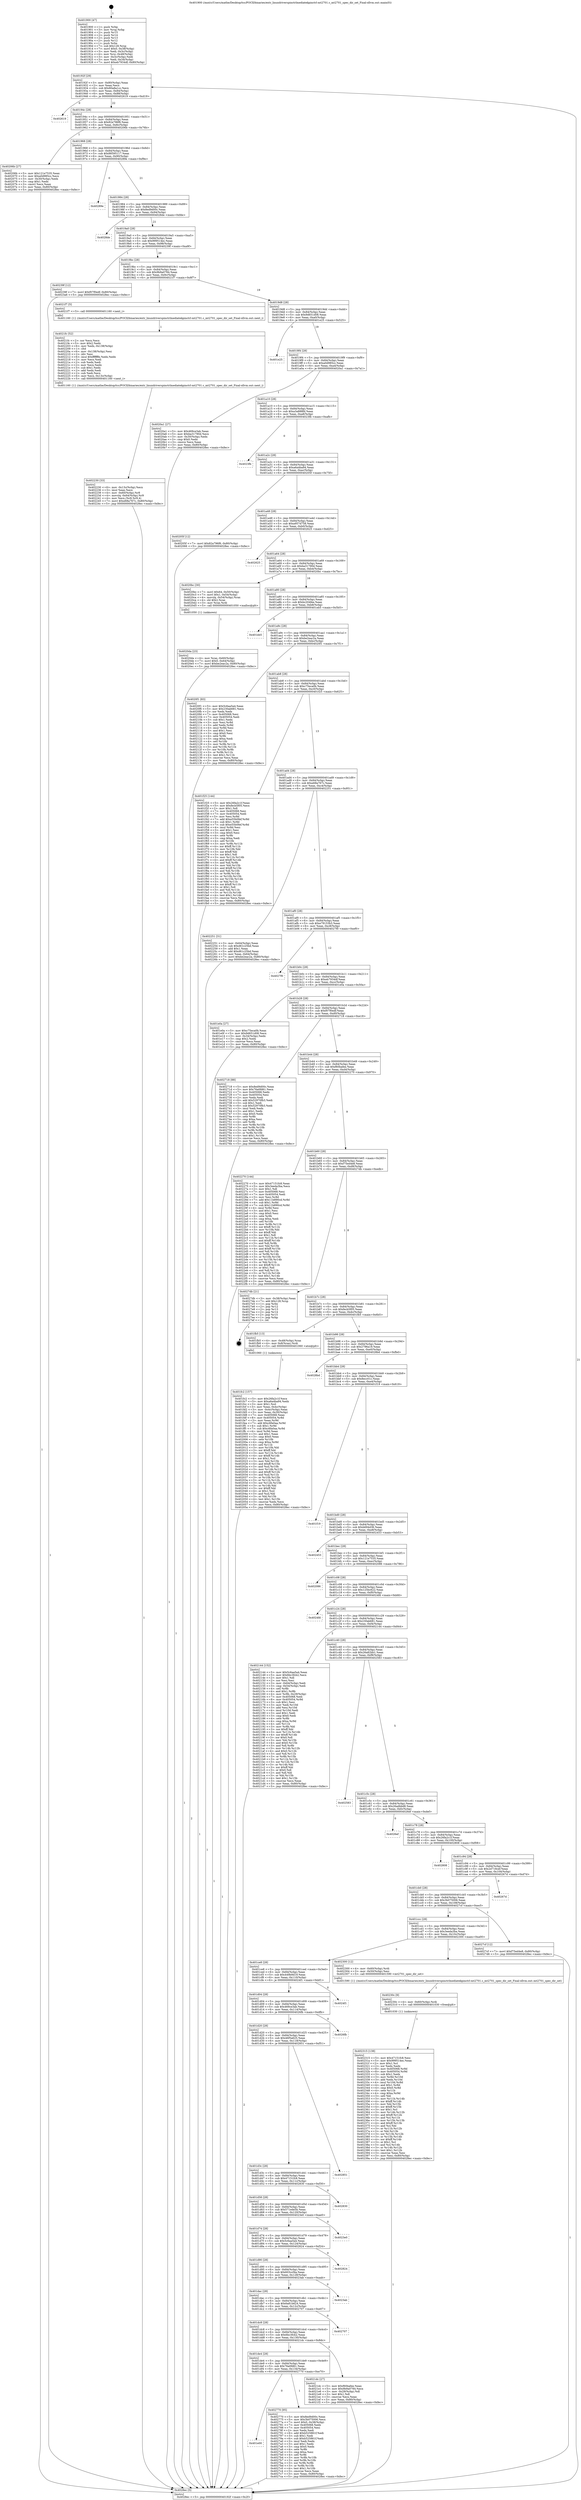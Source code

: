 digraph "0x401900" {
  label = "0x401900 (/mnt/c/Users/mathe/Desktop/tcc/POCII/binaries/extr_linuxdriverspinctrlmediatekpinctrl-mt2701.c_mt2701_spec_dir_set_Final-ollvm.out::main(0))"
  labelloc = "t"
  node[shape=record]

  Entry [label="",width=0.3,height=0.3,shape=circle,fillcolor=black,style=filled]
  "0x40192f" [label="{
     0x40192f [29]\l
     | [instrs]\l
     &nbsp;&nbsp;0x40192f \<+3\>: mov -0x80(%rbp),%eax\l
     &nbsp;&nbsp;0x401932 \<+2\>: mov %eax,%ecx\l
     &nbsp;&nbsp;0x401934 \<+6\>: sub $0x80a8a1cc,%ecx\l
     &nbsp;&nbsp;0x40193a \<+6\>: mov %eax,-0x84(%rbp)\l
     &nbsp;&nbsp;0x401940 \<+6\>: mov %ecx,-0x88(%rbp)\l
     &nbsp;&nbsp;0x401946 \<+6\>: je 0000000000402619 \<main+0xd19\>\l
  }"]
  "0x402619" [label="{
     0x402619\l
  }", style=dashed]
  "0x40194c" [label="{
     0x40194c [28]\l
     | [instrs]\l
     &nbsp;&nbsp;0x40194c \<+5\>: jmp 0000000000401951 \<main+0x51\>\l
     &nbsp;&nbsp;0x401951 \<+6\>: mov -0x84(%rbp),%eax\l
     &nbsp;&nbsp;0x401957 \<+5\>: sub $0x82a796f6,%eax\l
     &nbsp;&nbsp;0x40195c \<+6\>: mov %eax,-0x8c(%rbp)\l
     &nbsp;&nbsp;0x401962 \<+6\>: je 000000000040206b \<main+0x76b\>\l
  }"]
  Exit [label="",width=0.3,height=0.3,shape=circle,fillcolor=black,style=filled,peripheries=2]
  "0x40206b" [label="{
     0x40206b [27]\l
     | [instrs]\l
     &nbsp;&nbsp;0x40206b \<+5\>: mov $0x121e7535,%eax\l
     &nbsp;&nbsp;0x402070 \<+5\>: mov $0xa0d985cc,%ecx\l
     &nbsp;&nbsp;0x402075 \<+3\>: mov -0x30(%rbp),%edx\l
     &nbsp;&nbsp;0x402078 \<+3\>: cmp $0x1,%edx\l
     &nbsp;&nbsp;0x40207b \<+3\>: cmovl %ecx,%eax\l
     &nbsp;&nbsp;0x40207e \<+3\>: mov %eax,-0x80(%rbp)\l
     &nbsp;&nbsp;0x402081 \<+5\>: jmp 00000000004028ec \<main+0xfec\>\l
  }"]
  "0x401968" [label="{
     0x401968 [28]\l
     | [instrs]\l
     &nbsp;&nbsp;0x401968 \<+5\>: jmp 000000000040196d \<main+0x6d\>\l
     &nbsp;&nbsp;0x40196d \<+6\>: mov -0x84(%rbp),%eax\l
     &nbsp;&nbsp;0x401973 \<+5\>: sub $0x88595117,%eax\l
     &nbsp;&nbsp;0x401978 \<+6\>: mov %eax,-0x90(%rbp)\l
     &nbsp;&nbsp;0x40197e \<+6\>: je 000000000040289e \<main+0xf9e\>\l
  }"]
  "0x401e00" [label="{
     0x401e00\l
  }", style=dashed]
  "0x40289e" [label="{
     0x40289e\l
  }", style=dashed]
  "0x401984" [label="{
     0x401984 [28]\l
     | [instrs]\l
     &nbsp;&nbsp;0x401984 \<+5\>: jmp 0000000000401989 \<main+0x89\>\l
     &nbsp;&nbsp;0x401989 \<+6\>: mov -0x84(%rbp),%eax\l
     &nbsp;&nbsp;0x40198f \<+5\>: sub $0x8ed9d00c,%eax\l
     &nbsp;&nbsp;0x401994 \<+6\>: mov %eax,-0x94(%rbp)\l
     &nbsp;&nbsp;0x40199a \<+6\>: je 00000000004028de \<main+0xfde\>\l
  }"]
  "0x402770" [label="{
     0x402770 [95]\l
     | [instrs]\l
     &nbsp;&nbsp;0x402770 \<+5\>: mov $0x8ed9d00c,%eax\l
     &nbsp;&nbsp;0x402775 \<+5\>: mov $0x3b075006,%ecx\l
     &nbsp;&nbsp;0x40277a \<+7\>: movl $0x0,-0x38(%rbp)\l
     &nbsp;&nbsp;0x402781 \<+7\>: mov 0x405068,%edx\l
     &nbsp;&nbsp;0x402788 \<+7\>: mov 0x405054,%esi\l
     &nbsp;&nbsp;0x40278f \<+2\>: mov %edx,%edi\l
     &nbsp;&nbsp;0x402791 \<+6\>: add $0xb525861f,%edi\l
     &nbsp;&nbsp;0x402797 \<+3\>: sub $0x1,%edi\l
     &nbsp;&nbsp;0x40279a \<+6\>: sub $0xb525861f,%edi\l
     &nbsp;&nbsp;0x4027a0 \<+3\>: imul %edi,%edx\l
     &nbsp;&nbsp;0x4027a3 \<+3\>: and $0x1,%edx\l
     &nbsp;&nbsp;0x4027a6 \<+3\>: cmp $0x0,%edx\l
     &nbsp;&nbsp;0x4027a9 \<+4\>: sete %r8b\l
     &nbsp;&nbsp;0x4027ad \<+3\>: cmp $0xa,%esi\l
     &nbsp;&nbsp;0x4027b0 \<+4\>: setl %r9b\l
     &nbsp;&nbsp;0x4027b4 \<+3\>: mov %r8b,%r10b\l
     &nbsp;&nbsp;0x4027b7 \<+3\>: and %r9b,%r10b\l
     &nbsp;&nbsp;0x4027ba \<+3\>: xor %r9b,%r8b\l
     &nbsp;&nbsp;0x4027bd \<+3\>: or %r8b,%r10b\l
     &nbsp;&nbsp;0x4027c0 \<+4\>: test $0x1,%r10b\l
     &nbsp;&nbsp;0x4027c4 \<+3\>: cmovne %ecx,%eax\l
     &nbsp;&nbsp;0x4027c7 \<+3\>: mov %eax,-0x80(%rbp)\l
     &nbsp;&nbsp;0x4027ca \<+5\>: jmp 00000000004028ec \<main+0xfec\>\l
  }"]
  "0x4028de" [label="{
     0x4028de\l
  }", style=dashed]
  "0x4019a0" [label="{
     0x4019a0 [28]\l
     | [instrs]\l
     &nbsp;&nbsp;0x4019a0 \<+5\>: jmp 00000000004019a5 \<main+0xa5\>\l
     &nbsp;&nbsp;0x4019a5 \<+6\>: mov -0x84(%rbp),%eax\l
     &nbsp;&nbsp;0x4019ab \<+5\>: sub $0x999514ec,%eax\l
     &nbsp;&nbsp;0x4019b0 \<+6\>: mov %eax,-0x98(%rbp)\l
     &nbsp;&nbsp;0x4019b6 \<+6\>: je 000000000040239f \<main+0xa9f\>\l
  }"]
  "0x402315" [label="{
     0x402315 [138]\l
     | [instrs]\l
     &nbsp;&nbsp;0x402315 \<+5\>: mov $0x47151fc8,%esi\l
     &nbsp;&nbsp;0x40231a \<+5\>: mov $0x999514ec,%eax\l
     &nbsp;&nbsp;0x40231f \<+2\>: mov $0x1,%cl\l
     &nbsp;&nbsp;0x402321 \<+2\>: xor %edx,%edx\l
     &nbsp;&nbsp;0x402323 \<+8\>: mov 0x405068,%r8d\l
     &nbsp;&nbsp;0x40232b \<+8\>: mov 0x405054,%r9d\l
     &nbsp;&nbsp;0x402333 \<+3\>: sub $0x1,%edx\l
     &nbsp;&nbsp;0x402336 \<+3\>: mov %r8d,%r10d\l
     &nbsp;&nbsp;0x402339 \<+3\>: add %edx,%r10d\l
     &nbsp;&nbsp;0x40233c \<+4\>: imul %r10d,%r8d\l
     &nbsp;&nbsp;0x402340 \<+4\>: and $0x1,%r8d\l
     &nbsp;&nbsp;0x402344 \<+4\>: cmp $0x0,%r8d\l
     &nbsp;&nbsp;0x402348 \<+4\>: sete %r11b\l
     &nbsp;&nbsp;0x40234c \<+4\>: cmp $0xa,%r9d\l
     &nbsp;&nbsp;0x402350 \<+3\>: setl %bl\l
     &nbsp;&nbsp;0x402353 \<+3\>: mov %r11b,%r14b\l
     &nbsp;&nbsp;0x402356 \<+4\>: xor $0xff,%r14b\l
     &nbsp;&nbsp;0x40235a \<+3\>: mov %bl,%r15b\l
     &nbsp;&nbsp;0x40235d \<+4\>: xor $0xff,%r15b\l
     &nbsp;&nbsp;0x402361 \<+3\>: xor $0x1,%cl\l
     &nbsp;&nbsp;0x402364 \<+3\>: mov %r14b,%r12b\l
     &nbsp;&nbsp;0x402367 \<+4\>: and $0xff,%r12b\l
     &nbsp;&nbsp;0x40236b \<+3\>: and %cl,%r11b\l
     &nbsp;&nbsp;0x40236e \<+3\>: mov %r15b,%r13b\l
     &nbsp;&nbsp;0x402371 \<+4\>: and $0xff,%r13b\l
     &nbsp;&nbsp;0x402375 \<+2\>: and %cl,%bl\l
     &nbsp;&nbsp;0x402377 \<+3\>: or %r11b,%r12b\l
     &nbsp;&nbsp;0x40237a \<+3\>: or %bl,%r13b\l
     &nbsp;&nbsp;0x40237d \<+3\>: xor %r13b,%r12b\l
     &nbsp;&nbsp;0x402380 \<+3\>: or %r15b,%r14b\l
     &nbsp;&nbsp;0x402383 \<+4\>: xor $0xff,%r14b\l
     &nbsp;&nbsp;0x402387 \<+3\>: or $0x1,%cl\l
     &nbsp;&nbsp;0x40238a \<+3\>: and %cl,%r14b\l
     &nbsp;&nbsp;0x40238d \<+3\>: or %r14b,%r12b\l
     &nbsp;&nbsp;0x402390 \<+4\>: test $0x1,%r12b\l
     &nbsp;&nbsp;0x402394 \<+3\>: cmovne %eax,%esi\l
     &nbsp;&nbsp;0x402397 \<+3\>: mov %esi,-0x80(%rbp)\l
     &nbsp;&nbsp;0x40239a \<+5\>: jmp 00000000004028ec \<main+0xfec\>\l
  }"]
  "0x40239f" [label="{
     0x40239f [12]\l
     | [instrs]\l
     &nbsp;&nbsp;0x40239f \<+7\>: movl $0xf07f0edf,-0x80(%rbp)\l
     &nbsp;&nbsp;0x4023a6 \<+5\>: jmp 00000000004028ec \<main+0xfec\>\l
  }"]
  "0x4019bc" [label="{
     0x4019bc [28]\l
     | [instrs]\l
     &nbsp;&nbsp;0x4019bc \<+5\>: jmp 00000000004019c1 \<main+0xc1\>\l
     &nbsp;&nbsp;0x4019c1 \<+6\>: mov -0x84(%rbp),%eax\l
     &nbsp;&nbsp;0x4019c7 \<+5\>: sub $0x9b9a0784,%eax\l
     &nbsp;&nbsp;0x4019cc \<+6\>: mov %eax,-0x9c(%rbp)\l
     &nbsp;&nbsp;0x4019d2 \<+6\>: je 00000000004021f7 \<main+0x8f7\>\l
  }"]
  "0x40230c" [label="{
     0x40230c [9]\l
     | [instrs]\l
     &nbsp;&nbsp;0x40230c \<+4\>: mov -0x60(%rbp),%rdi\l
     &nbsp;&nbsp;0x402310 \<+5\>: call 0000000000401030 \<free@plt\>\l
     | [calls]\l
     &nbsp;&nbsp;0x401030 \{1\} (unknown)\l
  }"]
  "0x4021f7" [label="{
     0x4021f7 [5]\l
     | [instrs]\l
     &nbsp;&nbsp;0x4021f7 \<+5\>: call 0000000000401160 \<next_i\>\l
     | [calls]\l
     &nbsp;&nbsp;0x401160 \{1\} (/mnt/c/Users/mathe/Desktop/tcc/POCII/binaries/extr_linuxdriverspinctrlmediatekpinctrl-mt2701.c_mt2701_spec_dir_set_Final-ollvm.out::next_i)\l
  }"]
  "0x4019d8" [label="{
     0x4019d8 [28]\l
     | [instrs]\l
     &nbsp;&nbsp;0x4019d8 \<+5\>: jmp 00000000004019dd \<main+0xdd\>\l
     &nbsp;&nbsp;0x4019dd \<+6\>: mov -0x84(%rbp),%eax\l
     &nbsp;&nbsp;0x4019e3 \<+5\>: sub $0x9d651d08,%eax\l
     &nbsp;&nbsp;0x4019e8 \<+6\>: mov %eax,-0xa0(%rbp)\l
     &nbsp;&nbsp;0x4019ee \<+6\>: je 0000000000401e25 \<main+0x525\>\l
  }"]
  "0x402230" [label="{
     0x402230 [33]\l
     | [instrs]\l
     &nbsp;&nbsp;0x402230 \<+6\>: mov -0x13c(%rbp),%ecx\l
     &nbsp;&nbsp;0x402236 \<+3\>: imul %eax,%ecx\l
     &nbsp;&nbsp;0x402239 \<+4\>: mov -0x60(%rbp),%r8\l
     &nbsp;&nbsp;0x40223d \<+4\>: movslq -0x64(%rbp),%r9\l
     &nbsp;&nbsp;0x402241 \<+4\>: mov %ecx,(%r8,%r9,4)\l
     &nbsp;&nbsp;0x402245 \<+7\>: movl $0xe68a767c,-0x80(%rbp)\l
     &nbsp;&nbsp;0x40224c \<+5\>: jmp 00000000004028ec \<main+0xfec\>\l
  }"]
  "0x401e25" [label="{
     0x401e25\l
  }", style=dashed]
  "0x4019f4" [label="{
     0x4019f4 [28]\l
     | [instrs]\l
     &nbsp;&nbsp;0x4019f4 \<+5\>: jmp 00000000004019f9 \<main+0xf9\>\l
     &nbsp;&nbsp;0x4019f9 \<+6\>: mov -0x84(%rbp),%eax\l
     &nbsp;&nbsp;0x4019ff \<+5\>: sub $0xa0d985cc,%eax\l
     &nbsp;&nbsp;0x401a04 \<+6\>: mov %eax,-0xa4(%rbp)\l
     &nbsp;&nbsp;0x401a0a \<+6\>: je 00000000004020a1 \<main+0x7a1\>\l
  }"]
  "0x4021fc" [label="{
     0x4021fc [52]\l
     | [instrs]\l
     &nbsp;&nbsp;0x4021fc \<+2\>: xor %ecx,%ecx\l
     &nbsp;&nbsp;0x4021fe \<+5\>: mov $0x2,%edx\l
     &nbsp;&nbsp;0x402203 \<+6\>: mov %edx,-0x138(%rbp)\l
     &nbsp;&nbsp;0x402209 \<+1\>: cltd\l
     &nbsp;&nbsp;0x40220a \<+6\>: mov -0x138(%rbp),%esi\l
     &nbsp;&nbsp;0x402210 \<+2\>: idiv %esi\l
     &nbsp;&nbsp;0x402212 \<+6\>: imul $0xfffffffe,%edx,%edx\l
     &nbsp;&nbsp;0x402218 \<+2\>: mov %ecx,%edi\l
     &nbsp;&nbsp;0x40221a \<+2\>: sub %edx,%edi\l
     &nbsp;&nbsp;0x40221c \<+2\>: mov %ecx,%edx\l
     &nbsp;&nbsp;0x40221e \<+3\>: sub $0x1,%edx\l
     &nbsp;&nbsp;0x402221 \<+2\>: add %edx,%edi\l
     &nbsp;&nbsp;0x402223 \<+2\>: sub %edi,%ecx\l
     &nbsp;&nbsp;0x402225 \<+6\>: mov %ecx,-0x13c(%rbp)\l
     &nbsp;&nbsp;0x40222b \<+5\>: call 0000000000401160 \<next_i\>\l
     | [calls]\l
     &nbsp;&nbsp;0x401160 \{1\} (/mnt/c/Users/mathe/Desktop/tcc/POCII/binaries/extr_linuxdriverspinctrlmediatekpinctrl-mt2701.c_mt2701_spec_dir_set_Final-ollvm.out::next_i)\l
  }"]
  "0x4020a1" [label="{
     0x4020a1 [27]\l
     | [instrs]\l
     &nbsp;&nbsp;0x4020a1 \<+5\>: mov $0x469ce3ab,%eax\l
     &nbsp;&nbsp;0x4020a6 \<+5\>: mov $0xba31790d,%ecx\l
     &nbsp;&nbsp;0x4020ab \<+3\>: mov -0x30(%rbp),%edx\l
     &nbsp;&nbsp;0x4020ae \<+3\>: cmp $0x0,%edx\l
     &nbsp;&nbsp;0x4020b1 \<+3\>: cmove %ecx,%eax\l
     &nbsp;&nbsp;0x4020b4 \<+3\>: mov %eax,-0x80(%rbp)\l
     &nbsp;&nbsp;0x4020b7 \<+5\>: jmp 00000000004028ec \<main+0xfec\>\l
  }"]
  "0x401a10" [label="{
     0x401a10 [28]\l
     | [instrs]\l
     &nbsp;&nbsp;0x401a10 \<+5\>: jmp 0000000000401a15 \<main+0x115\>\l
     &nbsp;&nbsp;0x401a15 \<+6\>: mov -0x84(%rbp),%eax\l
     &nbsp;&nbsp;0x401a1b \<+5\>: sub $0xa3a888fd,%eax\l
     &nbsp;&nbsp;0x401a20 \<+6\>: mov %eax,-0xa8(%rbp)\l
     &nbsp;&nbsp;0x401a26 \<+6\>: je 00000000004023fb \<main+0xafb\>\l
  }"]
  "0x401de4" [label="{
     0x401de4 [28]\l
     | [instrs]\l
     &nbsp;&nbsp;0x401de4 \<+5\>: jmp 0000000000401de9 \<main+0x4e9\>\l
     &nbsp;&nbsp;0x401de9 \<+6\>: mov -0x84(%rbp),%eax\l
     &nbsp;&nbsp;0x401def \<+5\>: sub $0x76a0fd61,%eax\l
     &nbsp;&nbsp;0x401df4 \<+6\>: mov %eax,-0x134(%rbp)\l
     &nbsp;&nbsp;0x401dfa \<+6\>: je 0000000000402770 \<main+0xe70\>\l
  }"]
  "0x4023fb" [label="{
     0x4023fb\l
  }", style=dashed]
  "0x401a2c" [label="{
     0x401a2c [28]\l
     | [instrs]\l
     &nbsp;&nbsp;0x401a2c \<+5\>: jmp 0000000000401a31 \<main+0x131\>\l
     &nbsp;&nbsp;0x401a31 \<+6\>: mov -0x84(%rbp),%eax\l
     &nbsp;&nbsp;0x401a37 \<+5\>: sub $0xa6a4ba94,%eax\l
     &nbsp;&nbsp;0x401a3c \<+6\>: mov %eax,-0xac(%rbp)\l
     &nbsp;&nbsp;0x401a42 \<+6\>: je 000000000040205f \<main+0x75f\>\l
  }"]
  "0x4021dc" [label="{
     0x4021dc [27]\l
     | [instrs]\l
     &nbsp;&nbsp;0x4021dc \<+5\>: mov $0xf60bafee,%eax\l
     &nbsp;&nbsp;0x4021e1 \<+5\>: mov $0x9b9a0784,%ecx\l
     &nbsp;&nbsp;0x4021e6 \<+3\>: mov -0x29(%rbp),%dl\l
     &nbsp;&nbsp;0x4021e9 \<+3\>: test $0x1,%dl\l
     &nbsp;&nbsp;0x4021ec \<+3\>: cmovne %ecx,%eax\l
     &nbsp;&nbsp;0x4021ef \<+3\>: mov %eax,-0x80(%rbp)\l
     &nbsp;&nbsp;0x4021f2 \<+5\>: jmp 00000000004028ec \<main+0xfec\>\l
  }"]
  "0x40205f" [label="{
     0x40205f [12]\l
     | [instrs]\l
     &nbsp;&nbsp;0x40205f \<+7\>: movl $0x82a796f6,-0x80(%rbp)\l
     &nbsp;&nbsp;0x402066 \<+5\>: jmp 00000000004028ec \<main+0xfec\>\l
  }"]
  "0x401a48" [label="{
     0x401a48 [28]\l
     | [instrs]\l
     &nbsp;&nbsp;0x401a48 \<+5\>: jmp 0000000000401a4d \<main+0x14d\>\l
     &nbsp;&nbsp;0x401a4d \<+6\>: mov -0x84(%rbp),%eax\l
     &nbsp;&nbsp;0x401a53 \<+5\>: sub $0xa957d758,%eax\l
     &nbsp;&nbsp;0x401a58 \<+6\>: mov %eax,-0xb0(%rbp)\l
     &nbsp;&nbsp;0x401a5e \<+6\>: je 0000000000402625 \<main+0xd25\>\l
  }"]
  "0x401dc8" [label="{
     0x401dc8 [28]\l
     | [instrs]\l
     &nbsp;&nbsp;0x401dc8 \<+5\>: jmp 0000000000401dcd \<main+0x4cd\>\l
     &nbsp;&nbsp;0x401dcd \<+6\>: mov -0x84(%rbp),%eax\l
     &nbsp;&nbsp;0x401dd3 \<+5\>: sub $0x6bc3fcb2,%eax\l
     &nbsp;&nbsp;0x401dd8 \<+6\>: mov %eax,-0x130(%rbp)\l
     &nbsp;&nbsp;0x401dde \<+6\>: je 00000000004021dc \<main+0x8dc\>\l
  }"]
  "0x402625" [label="{
     0x402625\l
  }", style=dashed]
  "0x401a64" [label="{
     0x401a64 [28]\l
     | [instrs]\l
     &nbsp;&nbsp;0x401a64 \<+5\>: jmp 0000000000401a69 \<main+0x169\>\l
     &nbsp;&nbsp;0x401a69 \<+6\>: mov -0x84(%rbp),%eax\l
     &nbsp;&nbsp;0x401a6f \<+5\>: sub $0xba31790d,%eax\l
     &nbsp;&nbsp;0x401a74 \<+6\>: mov %eax,-0xb4(%rbp)\l
     &nbsp;&nbsp;0x401a7a \<+6\>: je 00000000004020bc \<main+0x7bc\>\l
  }"]
  "0x402707" [label="{
     0x402707\l
  }", style=dashed]
  "0x4020bc" [label="{
     0x4020bc [30]\l
     | [instrs]\l
     &nbsp;&nbsp;0x4020bc \<+7\>: movl $0x64,-0x50(%rbp)\l
     &nbsp;&nbsp;0x4020c3 \<+7\>: movl $0x1,-0x54(%rbp)\l
     &nbsp;&nbsp;0x4020ca \<+4\>: movslq -0x54(%rbp),%rax\l
     &nbsp;&nbsp;0x4020ce \<+4\>: shl $0x2,%rax\l
     &nbsp;&nbsp;0x4020d2 \<+3\>: mov %rax,%rdi\l
     &nbsp;&nbsp;0x4020d5 \<+5\>: call 0000000000401050 \<malloc@plt\>\l
     | [calls]\l
     &nbsp;&nbsp;0x401050 \{1\} (unknown)\l
  }"]
  "0x401a80" [label="{
     0x401a80 [28]\l
     | [instrs]\l
     &nbsp;&nbsp;0x401a80 \<+5\>: jmp 0000000000401a85 \<main+0x185\>\l
     &nbsp;&nbsp;0x401a85 \<+6\>: mov -0x84(%rbp),%eax\l
     &nbsp;&nbsp;0x401a8b \<+5\>: sub $0xbc204fee,%eax\l
     &nbsp;&nbsp;0x401a90 \<+6\>: mov %eax,-0xb8(%rbp)\l
     &nbsp;&nbsp;0x401a96 \<+6\>: je 0000000000401eb5 \<main+0x5b5\>\l
  }"]
  "0x401dac" [label="{
     0x401dac [28]\l
     | [instrs]\l
     &nbsp;&nbsp;0x401dac \<+5\>: jmp 0000000000401db1 \<main+0x4b1\>\l
     &nbsp;&nbsp;0x401db1 \<+6\>: mov -0x84(%rbp),%eax\l
     &nbsp;&nbsp;0x401db7 \<+5\>: sub $0x6a81b624,%eax\l
     &nbsp;&nbsp;0x401dbc \<+6\>: mov %eax,-0x12c(%rbp)\l
     &nbsp;&nbsp;0x401dc2 \<+6\>: je 0000000000402707 \<main+0xe07\>\l
  }"]
  "0x401eb5" [label="{
     0x401eb5\l
  }", style=dashed]
  "0x401a9c" [label="{
     0x401a9c [28]\l
     | [instrs]\l
     &nbsp;&nbsp;0x401a9c \<+5\>: jmp 0000000000401aa1 \<main+0x1a1\>\l
     &nbsp;&nbsp;0x401aa1 \<+6\>: mov -0x84(%rbp),%eax\l
     &nbsp;&nbsp;0x401aa7 \<+5\>: sub $0xbe2eac2a,%eax\l
     &nbsp;&nbsp;0x401aac \<+6\>: mov %eax,-0xbc(%rbp)\l
     &nbsp;&nbsp;0x401ab2 \<+6\>: je 00000000004020f1 \<main+0x7f1\>\l
  }"]
  "0x4023ab" [label="{
     0x4023ab\l
  }", style=dashed]
  "0x4020f1" [label="{
     0x4020f1 [83]\l
     | [instrs]\l
     &nbsp;&nbsp;0x4020f1 \<+5\>: mov $0x5c6aa5a4,%eax\l
     &nbsp;&nbsp;0x4020f6 \<+5\>: mov $0x230ab681,%ecx\l
     &nbsp;&nbsp;0x4020fb \<+2\>: xor %edx,%edx\l
     &nbsp;&nbsp;0x4020fd \<+7\>: mov 0x405068,%esi\l
     &nbsp;&nbsp;0x402104 \<+7\>: mov 0x405054,%edi\l
     &nbsp;&nbsp;0x40210b \<+3\>: sub $0x1,%edx\l
     &nbsp;&nbsp;0x40210e \<+3\>: mov %esi,%r8d\l
     &nbsp;&nbsp;0x402111 \<+3\>: add %edx,%r8d\l
     &nbsp;&nbsp;0x402114 \<+4\>: imul %r8d,%esi\l
     &nbsp;&nbsp;0x402118 \<+3\>: and $0x1,%esi\l
     &nbsp;&nbsp;0x40211b \<+3\>: cmp $0x0,%esi\l
     &nbsp;&nbsp;0x40211e \<+4\>: sete %r9b\l
     &nbsp;&nbsp;0x402122 \<+3\>: cmp $0xa,%edi\l
     &nbsp;&nbsp;0x402125 \<+4\>: setl %r10b\l
     &nbsp;&nbsp;0x402129 \<+3\>: mov %r9b,%r11b\l
     &nbsp;&nbsp;0x40212c \<+3\>: and %r10b,%r11b\l
     &nbsp;&nbsp;0x40212f \<+3\>: xor %r10b,%r9b\l
     &nbsp;&nbsp;0x402132 \<+3\>: or %r9b,%r11b\l
     &nbsp;&nbsp;0x402135 \<+4\>: test $0x1,%r11b\l
     &nbsp;&nbsp;0x402139 \<+3\>: cmovne %ecx,%eax\l
     &nbsp;&nbsp;0x40213c \<+3\>: mov %eax,-0x80(%rbp)\l
     &nbsp;&nbsp;0x40213f \<+5\>: jmp 00000000004028ec \<main+0xfec\>\l
  }"]
  "0x401ab8" [label="{
     0x401ab8 [28]\l
     | [instrs]\l
     &nbsp;&nbsp;0x401ab8 \<+5\>: jmp 0000000000401abd \<main+0x1bd\>\l
     &nbsp;&nbsp;0x401abd \<+6\>: mov -0x84(%rbp),%eax\l
     &nbsp;&nbsp;0x401ac3 \<+5\>: sub $0xc75eca0b,%eax\l
     &nbsp;&nbsp;0x401ac8 \<+6\>: mov %eax,-0xc0(%rbp)\l
     &nbsp;&nbsp;0x401ace \<+6\>: je 0000000000401f25 \<main+0x625\>\l
  }"]
  "0x401d90" [label="{
     0x401d90 [28]\l
     | [instrs]\l
     &nbsp;&nbsp;0x401d90 \<+5\>: jmp 0000000000401d95 \<main+0x495\>\l
     &nbsp;&nbsp;0x401d95 \<+6\>: mov -0x84(%rbp),%eax\l
     &nbsp;&nbsp;0x401d9b \<+5\>: sub $0x603ccf4a,%eax\l
     &nbsp;&nbsp;0x401da0 \<+6\>: mov %eax,-0x128(%rbp)\l
     &nbsp;&nbsp;0x401da6 \<+6\>: je 00000000004023ab \<main+0xaab\>\l
  }"]
  "0x401f25" [label="{
     0x401f25 [144]\l
     | [instrs]\l
     &nbsp;&nbsp;0x401f25 \<+5\>: mov $0x26fa2c1f,%eax\l
     &nbsp;&nbsp;0x401f2a \<+5\>: mov $0xfecb5f05,%ecx\l
     &nbsp;&nbsp;0x401f2f \<+2\>: mov $0x1,%dl\l
     &nbsp;&nbsp;0x401f31 \<+7\>: mov 0x405068,%esi\l
     &nbsp;&nbsp;0x401f38 \<+7\>: mov 0x405054,%edi\l
     &nbsp;&nbsp;0x401f3f \<+3\>: mov %esi,%r8d\l
     &nbsp;&nbsp;0x401f42 \<+7\>: add $0xe55b0fef,%r8d\l
     &nbsp;&nbsp;0x401f49 \<+4\>: sub $0x1,%r8d\l
     &nbsp;&nbsp;0x401f4d \<+7\>: sub $0xe55b0fef,%r8d\l
     &nbsp;&nbsp;0x401f54 \<+4\>: imul %r8d,%esi\l
     &nbsp;&nbsp;0x401f58 \<+3\>: and $0x1,%esi\l
     &nbsp;&nbsp;0x401f5b \<+3\>: cmp $0x0,%esi\l
     &nbsp;&nbsp;0x401f5e \<+4\>: sete %r9b\l
     &nbsp;&nbsp;0x401f62 \<+3\>: cmp $0xa,%edi\l
     &nbsp;&nbsp;0x401f65 \<+4\>: setl %r10b\l
     &nbsp;&nbsp;0x401f69 \<+3\>: mov %r9b,%r11b\l
     &nbsp;&nbsp;0x401f6c \<+4\>: xor $0xff,%r11b\l
     &nbsp;&nbsp;0x401f70 \<+3\>: mov %r10b,%bl\l
     &nbsp;&nbsp;0x401f73 \<+3\>: xor $0xff,%bl\l
     &nbsp;&nbsp;0x401f76 \<+3\>: xor $0x1,%dl\l
     &nbsp;&nbsp;0x401f79 \<+3\>: mov %r11b,%r14b\l
     &nbsp;&nbsp;0x401f7c \<+4\>: and $0xff,%r14b\l
     &nbsp;&nbsp;0x401f80 \<+3\>: and %dl,%r9b\l
     &nbsp;&nbsp;0x401f83 \<+3\>: mov %bl,%r15b\l
     &nbsp;&nbsp;0x401f86 \<+4\>: and $0xff,%r15b\l
     &nbsp;&nbsp;0x401f8a \<+3\>: and %dl,%r10b\l
     &nbsp;&nbsp;0x401f8d \<+3\>: or %r9b,%r14b\l
     &nbsp;&nbsp;0x401f90 \<+3\>: or %r10b,%r15b\l
     &nbsp;&nbsp;0x401f93 \<+3\>: xor %r15b,%r14b\l
     &nbsp;&nbsp;0x401f96 \<+3\>: or %bl,%r11b\l
     &nbsp;&nbsp;0x401f99 \<+4\>: xor $0xff,%r11b\l
     &nbsp;&nbsp;0x401f9d \<+3\>: or $0x1,%dl\l
     &nbsp;&nbsp;0x401fa0 \<+3\>: and %dl,%r11b\l
     &nbsp;&nbsp;0x401fa3 \<+3\>: or %r11b,%r14b\l
     &nbsp;&nbsp;0x401fa6 \<+4\>: test $0x1,%r14b\l
     &nbsp;&nbsp;0x401faa \<+3\>: cmovne %ecx,%eax\l
     &nbsp;&nbsp;0x401fad \<+3\>: mov %eax,-0x80(%rbp)\l
     &nbsp;&nbsp;0x401fb0 \<+5\>: jmp 00000000004028ec \<main+0xfec\>\l
  }"]
  "0x401ad4" [label="{
     0x401ad4 [28]\l
     | [instrs]\l
     &nbsp;&nbsp;0x401ad4 \<+5\>: jmp 0000000000401ad9 \<main+0x1d9\>\l
     &nbsp;&nbsp;0x401ad9 \<+6\>: mov -0x84(%rbp),%eax\l
     &nbsp;&nbsp;0x401adf \<+5\>: sub $0xe68a767c,%eax\l
     &nbsp;&nbsp;0x401ae4 \<+6\>: mov %eax,-0xc4(%rbp)\l
     &nbsp;&nbsp;0x401aea \<+6\>: je 0000000000402251 \<main+0x951\>\l
  }"]
  "0x402824" [label="{
     0x402824\l
  }", style=dashed]
  "0x402251" [label="{
     0x402251 [31]\l
     | [instrs]\l
     &nbsp;&nbsp;0x402251 \<+3\>: mov -0x64(%rbp),%eax\l
     &nbsp;&nbsp;0x402254 \<+5\>: sub $0xd61c25bd,%eax\l
     &nbsp;&nbsp;0x402259 \<+3\>: add $0x1,%eax\l
     &nbsp;&nbsp;0x40225c \<+5\>: add $0xd61c25bd,%eax\l
     &nbsp;&nbsp;0x402261 \<+3\>: mov %eax,-0x64(%rbp)\l
     &nbsp;&nbsp;0x402264 \<+7\>: movl $0xbe2eac2a,-0x80(%rbp)\l
     &nbsp;&nbsp;0x40226b \<+5\>: jmp 00000000004028ec \<main+0xfec\>\l
  }"]
  "0x401af0" [label="{
     0x401af0 [28]\l
     | [instrs]\l
     &nbsp;&nbsp;0x401af0 \<+5\>: jmp 0000000000401af5 \<main+0x1f5\>\l
     &nbsp;&nbsp;0x401af5 \<+6\>: mov -0x84(%rbp),%eax\l
     &nbsp;&nbsp;0x401afb \<+5\>: sub $0xe79153b3,%eax\l
     &nbsp;&nbsp;0x401b00 \<+6\>: mov %eax,-0xc8(%rbp)\l
     &nbsp;&nbsp;0x401b06 \<+6\>: je 00000000004027f0 \<main+0xef0\>\l
  }"]
  "0x401d74" [label="{
     0x401d74 [28]\l
     | [instrs]\l
     &nbsp;&nbsp;0x401d74 \<+5\>: jmp 0000000000401d79 \<main+0x479\>\l
     &nbsp;&nbsp;0x401d79 \<+6\>: mov -0x84(%rbp),%eax\l
     &nbsp;&nbsp;0x401d7f \<+5\>: sub $0x5c6aa5a4,%eax\l
     &nbsp;&nbsp;0x401d84 \<+6\>: mov %eax,-0x124(%rbp)\l
     &nbsp;&nbsp;0x401d8a \<+6\>: je 0000000000402824 \<main+0xf24\>\l
  }"]
  "0x4027f0" [label="{
     0x4027f0\l
  }", style=dashed]
  "0x401b0c" [label="{
     0x401b0c [28]\l
     | [instrs]\l
     &nbsp;&nbsp;0x401b0c \<+5\>: jmp 0000000000401b11 \<main+0x211\>\l
     &nbsp;&nbsp;0x401b11 \<+6\>: mov -0x84(%rbp),%eax\l
     &nbsp;&nbsp;0x401b17 \<+5\>: sub $0xeb7934df,%eax\l
     &nbsp;&nbsp;0x401b1c \<+6\>: mov %eax,-0xcc(%rbp)\l
     &nbsp;&nbsp;0x401b22 \<+6\>: je 0000000000401e0a \<main+0x50a\>\l
  }"]
  "0x4023e0" [label="{
     0x4023e0\l
  }", style=dashed]
  "0x401e0a" [label="{
     0x401e0a [27]\l
     | [instrs]\l
     &nbsp;&nbsp;0x401e0a \<+5\>: mov $0xc75eca0b,%eax\l
     &nbsp;&nbsp;0x401e0f \<+5\>: mov $0x9d651d08,%ecx\l
     &nbsp;&nbsp;0x401e14 \<+3\>: mov -0x34(%rbp),%edx\l
     &nbsp;&nbsp;0x401e17 \<+3\>: cmp $0x2,%edx\l
     &nbsp;&nbsp;0x401e1a \<+3\>: cmovne %ecx,%eax\l
     &nbsp;&nbsp;0x401e1d \<+3\>: mov %eax,-0x80(%rbp)\l
     &nbsp;&nbsp;0x401e20 \<+5\>: jmp 00000000004028ec \<main+0xfec\>\l
  }"]
  "0x401b28" [label="{
     0x401b28 [28]\l
     | [instrs]\l
     &nbsp;&nbsp;0x401b28 \<+5\>: jmp 0000000000401b2d \<main+0x22d\>\l
     &nbsp;&nbsp;0x401b2d \<+6\>: mov -0x84(%rbp),%eax\l
     &nbsp;&nbsp;0x401b33 \<+5\>: sub $0xf07f0edf,%eax\l
     &nbsp;&nbsp;0x401b38 \<+6\>: mov %eax,-0xd0(%rbp)\l
     &nbsp;&nbsp;0x401b3e \<+6\>: je 0000000000402718 \<main+0xe18\>\l
  }"]
  "0x4028ec" [label="{
     0x4028ec [5]\l
     | [instrs]\l
     &nbsp;&nbsp;0x4028ec \<+5\>: jmp 000000000040192f \<main+0x2f\>\l
  }"]
  "0x401900" [label="{
     0x401900 [47]\l
     | [instrs]\l
     &nbsp;&nbsp;0x401900 \<+1\>: push %rbp\l
     &nbsp;&nbsp;0x401901 \<+3\>: mov %rsp,%rbp\l
     &nbsp;&nbsp;0x401904 \<+2\>: push %r15\l
     &nbsp;&nbsp;0x401906 \<+2\>: push %r14\l
     &nbsp;&nbsp;0x401908 \<+2\>: push %r13\l
     &nbsp;&nbsp;0x40190a \<+2\>: push %r12\l
     &nbsp;&nbsp;0x40190c \<+1\>: push %rbx\l
     &nbsp;&nbsp;0x40190d \<+7\>: sub $0x128,%rsp\l
     &nbsp;&nbsp;0x401914 \<+7\>: movl $0x0,-0x38(%rbp)\l
     &nbsp;&nbsp;0x40191b \<+3\>: mov %edi,-0x3c(%rbp)\l
     &nbsp;&nbsp;0x40191e \<+4\>: mov %rsi,-0x48(%rbp)\l
     &nbsp;&nbsp;0x401922 \<+3\>: mov -0x3c(%rbp),%edi\l
     &nbsp;&nbsp;0x401925 \<+3\>: mov %edi,-0x34(%rbp)\l
     &nbsp;&nbsp;0x401928 \<+7\>: movl $0xeb7934df,-0x80(%rbp)\l
  }"]
  "0x401d58" [label="{
     0x401d58 [28]\l
     | [instrs]\l
     &nbsp;&nbsp;0x401d58 \<+5\>: jmp 0000000000401d5d \<main+0x45d\>\l
     &nbsp;&nbsp;0x401d5d \<+6\>: mov -0x84(%rbp),%eax\l
     &nbsp;&nbsp;0x401d63 \<+5\>: sub $0x571ede5b,%eax\l
     &nbsp;&nbsp;0x401d68 \<+6\>: mov %eax,-0x120(%rbp)\l
     &nbsp;&nbsp;0x401d6e \<+6\>: je 00000000004023e0 \<main+0xae0\>\l
  }"]
  "0x402718" [label="{
     0x402718 [88]\l
     | [instrs]\l
     &nbsp;&nbsp;0x402718 \<+5\>: mov $0x8ed9d00c,%eax\l
     &nbsp;&nbsp;0x40271d \<+5\>: mov $0x76a0fd61,%ecx\l
     &nbsp;&nbsp;0x402722 \<+7\>: mov 0x405068,%edx\l
     &nbsp;&nbsp;0x402729 \<+7\>: mov 0x405054,%esi\l
     &nbsp;&nbsp;0x402730 \<+2\>: mov %edx,%edi\l
     &nbsp;&nbsp;0x402732 \<+6\>: add $0x52970fb3,%edi\l
     &nbsp;&nbsp;0x402738 \<+3\>: sub $0x1,%edi\l
     &nbsp;&nbsp;0x40273b \<+6\>: sub $0x52970fb3,%edi\l
     &nbsp;&nbsp;0x402741 \<+3\>: imul %edi,%edx\l
     &nbsp;&nbsp;0x402744 \<+3\>: and $0x1,%edx\l
     &nbsp;&nbsp;0x402747 \<+3\>: cmp $0x0,%edx\l
     &nbsp;&nbsp;0x40274a \<+4\>: sete %r8b\l
     &nbsp;&nbsp;0x40274e \<+3\>: cmp $0xa,%esi\l
     &nbsp;&nbsp;0x402751 \<+4\>: setl %r9b\l
     &nbsp;&nbsp;0x402755 \<+3\>: mov %r8b,%r10b\l
     &nbsp;&nbsp;0x402758 \<+3\>: and %r9b,%r10b\l
     &nbsp;&nbsp;0x40275b \<+3\>: xor %r9b,%r8b\l
     &nbsp;&nbsp;0x40275e \<+3\>: or %r8b,%r10b\l
     &nbsp;&nbsp;0x402761 \<+4\>: test $0x1,%r10b\l
     &nbsp;&nbsp;0x402765 \<+3\>: cmovne %ecx,%eax\l
     &nbsp;&nbsp;0x402768 \<+3\>: mov %eax,-0x80(%rbp)\l
     &nbsp;&nbsp;0x40276b \<+5\>: jmp 00000000004028ec \<main+0xfec\>\l
  }"]
  "0x401b44" [label="{
     0x401b44 [28]\l
     | [instrs]\l
     &nbsp;&nbsp;0x401b44 \<+5\>: jmp 0000000000401b49 \<main+0x249\>\l
     &nbsp;&nbsp;0x401b49 \<+6\>: mov -0x84(%rbp),%eax\l
     &nbsp;&nbsp;0x401b4f \<+5\>: sub $0xf60bafee,%eax\l
     &nbsp;&nbsp;0x401b54 \<+6\>: mov %eax,-0xd4(%rbp)\l
     &nbsp;&nbsp;0x401b5a \<+6\>: je 0000000000402270 \<main+0x970\>\l
  }"]
  "0x402830" [label="{
     0x402830\l
  }", style=dashed]
  "0x402270" [label="{
     0x402270 [144]\l
     | [instrs]\l
     &nbsp;&nbsp;0x402270 \<+5\>: mov $0x47151fc8,%eax\l
     &nbsp;&nbsp;0x402275 \<+5\>: mov $0x3eeda3ba,%ecx\l
     &nbsp;&nbsp;0x40227a \<+2\>: mov $0x1,%dl\l
     &nbsp;&nbsp;0x40227c \<+7\>: mov 0x405068,%esi\l
     &nbsp;&nbsp;0x402283 \<+7\>: mov 0x405054,%edi\l
     &nbsp;&nbsp;0x40228a \<+3\>: mov %esi,%r8d\l
     &nbsp;&nbsp;0x40228d \<+7\>: add $0x11b890cd,%r8d\l
     &nbsp;&nbsp;0x402294 \<+4\>: sub $0x1,%r8d\l
     &nbsp;&nbsp;0x402298 \<+7\>: sub $0x11b890cd,%r8d\l
     &nbsp;&nbsp;0x40229f \<+4\>: imul %r8d,%esi\l
     &nbsp;&nbsp;0x4022a3 \<+3\>: and $0x1,%esi\l
     &nbsp;&nbsp;0x4022a6 \<+3\>: cmp $0x0,%esi\l
     &nbsp;&nbsp;0x4022a9 \<+4\>: sete %r9b\l
     &nbsp;&nbsp;0x4022ad \<+3\>: cmp $0xa,%edi\l
     &nbsp;&nbsp;0x4022b0 \<+4\>: setl %r10b\l
     &nbsp;&nbsp;0x4022b4 \<+3\>: mov %r9b,%r11b\l
     &nbsp;&nbsp;0x4022b7 \<+4\>: xor $0xff,%r11b\l
     &nbsp;&nbsp;0x4022bb \<+3\>: mov %r10b,%bl\l
     &nbsp;&nbsp;0x4022be \<+3\>: xor $0xff,%bl\l
     &nbsp;&nbsp;0x4022c1 \<+3\>: xor $0x1,%dl\l
     &nbsp;&nbsp;0x4022c4 \<+3\>: mov %r11b,%r14b\l
     &nbsp;&nbsp;0x4022c7 \<+4\>: and $0xff,%r14b\l
     &nbsp;&nbsp;0x4022cb \<+3\>: and %dl,%r9b\l
     &nbsp;&nbsp;0x4022ce \<+3\>: mov %bl,%r15b\l
     &nbsp;&nbsp;0x4022d1 \<+4\>: and $0xff,%r15b\l
     &nbsp;&nbsp;0x4022d5 \<+3\>: and %dl,%r10b\l
     &nbsp;&nbsp;0x4022d8 \<+3\>: or %r9b,%r14b\l
     &nbsp;&nbsp;0x4022db \<+3\>: or %r10b,%r15b\l
     &nbsp;&nbsp;0x4022de \<+3\>: xor %r15b,%r14b\l
     &nbsp;&nbsp;0x4022e1 \<+3\>: or %bl,%r11b\l
     &nbsp;&nbsp;0x4022e4 \<+4\>: xor $0xff,%r11b\l
     &nbsp;&nbsp;0x4022e8 \<+3\>: or $0x1,%dl\l
     &nbsp;&nbsp;0x4022eb \<+3\>: and %dl,%r11b\l
     &nbsp;&nbsp;0x4022ee \<+3\>: or %r11b,%r14b\l
     &nbsp;&nbsp;0x4022f1 \<+4\>: test $0x1,%r14b\l
     &nbsp;&nbsp;0x4022f5 \<+3\>: cmovne %ecx,%eax\l
     &nbsp;&nbsp;0x4022f8 \<+3\>: mov %eax,-0x80(%rbp)\l
     &nbsp;&nbsp;0x4022fb \<+5\>: jmp 00000000004028ec \<main+0xfec\>\l
  }"]
  "0x401b60" [label="{
     0x401b60 [28]\l
     | [instrs]\l
     &nbsp;&nbsp;0x401b60 \<+5\>: jmp 0000000000401b65 \<main+0x265\>\l
     &nbsp;&nbsp;0x401b65 \<+6\>: mov -0x84(%rbp),%eax\l
     &nbsp;&nbsp;0x401b6b \<+5\>: sub $0xf75ed4e8,%eax\l
     &nbsp;&nbsp;0x401b70 \<+6\>: mov %eax,-0xd8(%rbp)\l
     &nbsp;&nbsp;0x401b76 \<+6\>: je 00000000004027db \<main+0xedb\>\l
  }"]
  "0x401d3c" [label="{
     0x401d3c [28]\l
     | [instrs]\l
     &nbsp;&nbsp;0x401d3c \<+5\>: jmp 0000000000401d41 \<main+0x441\>\l
     &nbsp;&nbsp;0x401d41 \<+6\>: mov -0x84(%rbp),%eax\l
     &nbsp;&nbsp;0x401d47 \<+5\>: sub $0x47151fc8,%eax\l
     &nbsp;&nbsp;0x401d4c \<+6\>: mov %eax,-0x11c(%rbp)\l
     &nbsp;&nbsp;0x401d52 \<+6\>: je 0000000000402830 \<main+0xf30\>\l
  }"]
  "0x4027db" [label="{
     0x4027db [21]\l
     | [instrs]\l
     &nbsp;&nbsp;0x4027db \<+3\>: mov -0x38(%rbp),%eax\l
     &nbsp;&nbsp;0x4027de \<+7\>: add $0x128,%rsp\l
     &nbsp;&nbsp;0x4027e5 \<+1\>: pop %rbx\l
     &nbsp;&nbsp;0x4027e6 \<+2\>: pop %r12\l
     &nbsp;&nbsp;0x4027e8 \<+2\>: pop %r13\l
     &nbsp;&nbsp;0x4027ea \<+2\>: pop %r14\l
     &nbsp;&nbsp;0x4027ec \<+2\>: pop %r15\l
     &nbsp;&nbsp;0x4027ee \<+1\>: pop %rbp\l
     &nbsp;&nbsp;0x4027ef \<+1\>: ret\l
  }"]
  "0x401b7c" [label="{
     0x401b7c [28]\l
     | [instrs]\l
     &nbsp;&nbsp;0x401b7c \<+5\>: jmp 0000000000401b81 \<main+0x281\>\l
     &nbsp;&nbsp;0x401b81 \<+6\>: mov -0x84(%rbp),%eax\l
     &nbsp;&nbsp;0x401b87 \<+5\>: sub $0xfecb5f05,%eax\l
     &nbsp;&nbsp;0x401b8c \<+6\>: mov %eax,-0xdc(%rbp)\l
     &nbsp;&nbsp;0x401b92 \<+6\>: je 0000000000401fb5 \<main+0x6b5\>\l
  }"]
  "0x402851" [label="{
     0x402851\l
  }", style=dashed]
  "0x401fb5" [label="{
     0x401fb5 [13]\l
     | [instrs]\l
     &nbsp;&nbsp;0x401fb5 \<+4\>: mov -0x48(%rbp),%rax\l
     &nbsp;&nbsp;0x401fb9 \<+4\>: mov 0x8(%rax),%rdi\l
     &nbsp;&nbsp;0x401fbd \<+5\>: call 0000000000401060 \<atoi@plt\>\l
     | [calls]\l
     &nbsp;&nbsp;0x401060 \{1\} (unknown)\l
  }"]
  "0x401b98" [label="{
     0x401b98 [28]\l
     | [instrs]\l
     &nbsp;&nbsp;0x401b98 \<+5\>: jmp 0000000000401b9d \<main+0x29d\>\l
     &nbsp;&nbsp;0x401b9d \<+6\>: mov -0x84(%rbp),%eax\l
     &nbsp;&nbsp;0x401ba3 \<+5\>: sub $0x2796a19,%eax\l
     &nbsp;&nbsp;0x401ba8 \<+6\>: mov %eax,-0xe0(%rbp)\l
     &nbsp;&nbsp;0x401bae \<+6\>: je 00000000004028bd \<main+0xfbd\>\l
  }"]
  "0x401fc2" [label="{
     0x401fc2 [157]\l
     | [instrs]\l
     &nbsp;&nbsp;0x401fc2 \<+5\>: mov $0x26fa2c1f,%ecx\l
     &nbsp;&nbsp;0x401fc7 \<+5\>: mov $0xa6a4ba94,%edx\l
     &nbsp;&nbsp;0x401fcc \<+3\>: mov $0x1,%sil\l
     &nbsp;&nbsp;0x401fcf \<+3\>: mov %eax,-0x4c(%rbp)\l
     &nbsp;&nbsp;0x401fd2 \<+3\>: mov -0x4c(%rbp),%eax\l
     &nbsp;&nbsp;0x401fd5 \<+3\>: mov %eax,-0x30(%rbp)\l
     &nbsp;&nbsp;0x401fd8 \<+7\>: mov 0x405068,%eax\l
     &nbsp;&nbsp;0x401fdf \<+8\>: mov 0x405054,%r8d\l
     &nbsp;&nbsp;0x401fe7 \<+3\>: mov %eax,%r9d\l
     &nbsp;&nbsp;0x401fea \<+7\>: add $0xc6fa0aa,%r9d\l
     &nbsp;&nbsp;0x401ff1 \<+4\>: sub $0x1,%r9d\l
     &nbsp;&nbsp;0x401ff5 \<+7\>: sub $0xc6fa0aa,%r9d\l
     &nbsp;&nbsp;0x401ffc \<+4\>: imul %r9d,%eax\l
     &nbsp;&nbsp;0x402000 \<+3\>: and $0x1,%eax\l
     &nbsp;&nbsp;0x402003 \<+3\>: cmp $0x0,%eax\l
     &nbsp;&nbsp;0x402006 \<+4\>: sete %r10b\l
     &nbsp;&nbsp;0x40200a \<+4\>: cmp $0xa,%r8d\l
     &nbsp;&nbsp;0x40200e \<+4\>: setl %r11b\l
     &nbsp;&nbsp;0x402012 \<+3\>: mov %r10b,%bl\l
     &nbsp;&nbsp;0x402015 \<+3\>: xor $0xff,%bl\l
     &nbsp;&nbsp;0x402018 \<+3\>: mov %r11b,%r14b\l
     &nbsp;&nbsp;0x40201b \<+4\>: xor $0xff,%r14b\l
     &nbsp;&nbsp;0x40201f \<+4\>: xor $0x1,%sil\l
     &nbsp;&nbsp;0x402023 \<+3\>: mov %bl,%r15b\l
     &nbsp;&nbsp;0x402026 \<+4\>: and $0xff,%r15b\l
     &nbsp;&nbsp;0x40202a \<+3\>: and %sil,%r10b\l
     &nbsp;&nbsp;0x40202d \<+3\>: mov %r14b,%r12b\l
     &nbsp;&nbsp;0x402030 \<+4\>: and $0xff,%r12b\l
     &nbsp;&nbsp;0x402034 \<+3\>: and %sil,%r11b\l
     &nbsp;&nbsp;0x402037 \<+3\>: or %r10b,%r15b\l
     &nbsp;&nbsp;0x40203a \<+3\>: or %r11b,%r12b\l
     &nbsp;&nbsp;0x40203d \<+3\>: xor %r12b,%r15b\l
     &nbsp;&nbsp;0x402040 \<+3\>: or %r14b,%bl\l
     &nbsp;&nbsp;0x402043 \<+3\>: xor $0xff,%bl\l
     &nbsp;&nbsp;0x402046 \<+4\>: or $0x1,%sil\l
     &nbsp;&nbsp;0x40204a \<+3\>: and %sil,%bl\l
     &nbsp;&nbsp;0x40204d \<+3\>: or %bl,%r15b\l
     &nbsp;&nbsp;0x402050 \<+4\>: test $0x1,%r15b\l
     &nbsp;&nbsp;0x402054 \<+3\>: cmovne %edx,%ecx\l
     &nbsp;&nbsp;0x402057 \<+3\>: mov %ecx,-0x80(%rbp)\l
     &nbsp;&nbsp;0x40205a \<+5\>: jmp 00000000004028ec \<main+0xfec\>\l
  }"]
  "0x4020da" [label="{
     0x4020da [23]\l
     | [instrs]\l
     &nbsp;&nbsp;0x4020da \<+4\>: mov %rax,-0x60(%rbp)\l
     &nbsp;&nbsp;0x4020de \<+7\>: movl $0x0,-0x64(%rbp)\l
     &nbsp;&nbsp;0x4020e5 \<+7\>: movl $0xbe2eac2a,-0x80(%rbp)\l
     &nbsp;&nbsp;0x4020ec \<+5\>: jmp 00000000004028ec \<main+0xfec\>\l
  }"]
  "0x401d20" [label="{
     0x401d20 [28]\l
     | [instrs]\l
     &nbsp;&nbsp;0x401d20 \<+5\>: jmp 0000000000401d25 \<main+0x425\>\l
     &nbsp;&nbsp;0x401d25 \<+6\>: mov -0x84(%rbp),%eax\l
     &nbsp;&nbsp;0x401d2b \<+5\>: sub $0x46f5a625,%eax\l
     &nbsp;&nbsp;0x401d30 \<+6\>: mov %eax,-0x118(%rbp)\l
     &nbsp;&nbsp;0x401d36 \<+6\>: je 0000000000402851 \<main+0xf51\>\l
  }"]
  "0x4028bd" [label="{
     0x4028bd\l
  }", style=dashed]
  "0x401bb4" [label="{
     0x401bb4 [28]\l
     | [instrs]\l
     &nbsp;&nbsp;0x401bb4 \<+5\>: jmp 0000000000401bb9 \<main+0x2b9\>\l
     &nbsp;&nbsp;0x401bb9 \<+6\>: mov -0x84(%rbp),%eax\l
     &nbsp;&nbsp;0x401bbf \<+5\>: sub $0x8ecc01c,%eax\l
     &nbsp;&nbsp;0x401bc4 \<+6\>: mov %eax,-0xe4(%rbp)\l
     &nbsp;&nbsp;0x401bca \<+6\>: je 0000000000401f19 \<main+0x619\>\l
  }"]
  "0x4026fb" [label="{
     0x4026fb\l
  }", style=dashed]
  "0x401f19" [label="{
     0x401f19\l
  }", style=dashed]
  "0x401bd0" [label="{
     0x401bd0 [28]\l
     | [instrs]\l
     &nbsp;&nbsp;0x401bd0 \<+5\>: jmp 0000000000401bd5 \<main+0x2d5\>\l
     &nbsp;&nbsp;0x401bd5 \<+6\>: mov -0x84(%rbp),%eax\l
     &nbsp;&nbsp;0x401bdb \<+5\>: sub $0xb694d36,%eax\l
     &nbsp;&nbsp;0x401be0 \<+6\>: mov %eax,-0xe8(%rbp)\l
     &nbsp;&nbsp;0x401be6 \<+6\>: je 0000000000402453 \<main+0xb53\>\l
  }"]
  "0x401d04" [label="{
     0x401d04 [28]\l
     | [instrs]\l
     &nbsp;&nbsp;0x401d04 \<+5\>: jmp 0000000000401d09 \<main+0x409\>\l
     &nbsp;&nbsp;0x401d09 \<+6\>: mov -0x84(%rbp),%eax\l
     &nbsp;&nbsp;0x401d0f \<+5\>: sub $0x469ce3ab,%eax\l
     &nbsp;&nbsp;0x401d14 \<+6\>: mov %eax,-0x114(%rbp)\l
     &nbsp;&nbsp;0x401d1a \<+6\>: je 00000000004026fb \<main+0xdfb\>\l
  }"]
  "0x402453" [label="{
     0x402453\l
  }", style=dashed]
  "0x401bec" [label="{
     0x401bec [28]\l
     | [instrs]\l
     &nbsp;&nbsp;0x401bec \<+5\>: jmp 0000000000401bf1 \<main+0x2f1\>\l
     &nbsp;&nbsp;0x401bf1 \<+6\>: mov -0x84(%rbp),%eax\l
     &nbsp;&nbsp;0x401bf7 \<+5\>: sub $0x121e7535,%eax\l
     &nbsp;&nbsp;0x401bfc \<+6\>: mov %eax,-0xec(%rbp)\l
     &nbsp;&nbsp;0x401c02 \<+6\>: je 0000000000402086 \<main+0x786\>\l
  }"]
  "0x4024f1" [label="{
     0x4024f1\l
  }", style=dashed]
  "0x402086" [label="{
     0x402086\l
  }", style=dashed]
  "0x401c08" [label="{
     0x401c08 [28]\l
     | [instrs]\l
     &nbsp;&nbsp;0x401c08 \<+5\>: jmp 0000000000401c0d \<main+0x30d\>\l
     &nbsp;&nbsp;0x401c0d \<+6\>: mov -0x84(%rbp),%eax\l
     &nbsp;&nbsp;0x401c13 \<+5\>: sub $0x125bc622,%eax\l
     &nbsp;&nbsp;0x401c18 \<+6\>: mov %eax,-0xf0(%rbp)\l
     &nbsp;&nbsp;0x401c1e \<+6\>: je 00000000004024fd \<main+0xbfd\>\l
  }"]
  "0x401ce8" [label="{
     0x401ce8 [28]\l
     | [instrs]\l
     &nbsp;&nbsp;0x401ce8 \<+5\>: jmp 0000000000401ced \<main+0x3ed\>\l
     &nbsp;&nbsp;0x401ced \<+6\>: mov -0x84(%rbp),%eax\l
     &nbsp;&nbsp;0x401cf3 \<+5\>: sub $0x449b9d19,%eax\l
     &nbsp;&nbsp;0x401cf8 \<+6\>: mov %eax,-0x110(%rbp)\l
     &nbsp;&nbsp;0x401cfe \<+6\>: je 00000000004024f1 \<main+0xbf1\>\l
  }"]
  "0x4024fd" [label="{
     0x4024fd\l
  }", style=dashed]
  "0x401c24" [label="{
     0x401c24 [28]\l
     | [instrs]\l
     &nbsp;&nbsp;0x401c24 \<+5\>: jmp 0000000000401c29 \<main+0x329\>\l
     &nbsp;&nbsp;0x401c29 \<+6\>: mov -0x84(%rbp),%eax\l
     &nbsp;&nbsp;0x401c2f \<+5\>: sub $0x230ab681,%eax\l
     &nbsp;&nbsp;0x401c34 \<+6\>: mov %eax,-0xf4(%rbp)\l
     &nbsp;&nbsp;0x401c3a \<+6\>: je 0000000000402144 \<main+0x844\>\l
  }"]
  "0x402300" [label="{
     0x402300 [12]\l
     | [instrs]\l
     &nbsp;&nbsp;0x402300 \<+4\>: mov -0x60(%rbp),%rdi\l
     &nbsp;&nbsp;0x402304 \<+3\>: mov -0x50(%rbp),%esi\l
     &nbsp;&nbsp;0x402307 \<+5\>: call 0000000000401590 \<mt2701_spec_dir_set\>\l
     | [calls]\l
     &nbsp;&nbsp;0x401590 \{1\} (/mnt/c/Users/mathe/Desktop/tcc/POCII/binaries/extr_linuxdriverspinctrlmediatekpinctrl-mt2701.c_mt2701_spec_dir_set_Final-ollvm.out::mt2701_spec_dir_set)\l
  }"]
  "0x402144" [label="{
     0x402144 [152]\l
     | [instrs]\l
     &nbsp;&nbsp;0x402144 \<+5\>: mov $0x5c6aa5a4,%eax\l
     &nbsp;&nbsp;0x402149 \<+5\>: mov $0x6bc3fcb2,%ecx\l
     &nbsp;&nbsp;0x40214e \<+2\>: mov $0x1,%dl\l
     &nbsp;&nbsp;0x402150 \<+2\>: xor %esi,%esi\l
     &nbsp;&nbsp;0x402152 \<+3\>: mov -0x64(%rbp),%edi\l
     &nbsp;&nbsp;0x402155 \<+3\>: cmp -0x54(%rbp),%edi\l
     &nbsp;&nbsp;0x402158 \<+4\>: setl %r8b\l
     &nbsp;&nbsp;0x40215c \<+4\>: and $0x1,%r8b\l
     &nbsp;&nbsp;0x402160 \<+4\>: mov %r8b,-0x29(%rbp)\l
     &nbsp;&nbsp;0x402164 \<+7\>: mov 0x405068,%edi\l
     &nbsp;&nbsp;0x40216b \<+8\>: mov 0x405054,%r9d\l
     &nbsp;&nbsp;0x402173 \<+3\>: sub $0x1,%esi\l
     &nbsp;&nbsp;0x402176 \<+3\>: mov %edi,%r10d\l
     &nbsp;&nbsp;0x402179 \<+3\>: add %esi,%r10d\l
     &nbsp;&nbsp;0x40217c \<+4\>: imul %r10d,%edi\l
     &nbsp;&nbsp;0x402180 \<+3\>: and $0x1,%edi\l
     &nbsp;&nbsp;0x402183 \<+3\>: cmp $0x0,%edi\l
     &nbsp;&nbsp;0x402186 \<+4\>: sete %r8b\l
     &nbsp;&nbsp;0x40218a \<+4\>: cmp $0xa,%r9d\l
     &nbsp;&nbsp;0x40218e \<+4\>: setl %r11b\l
     &nbsp;&nbsp;0x402192 \<+3\>: mov %r8b,%bl\l
     &nbsp;&nbsp;0x402195 \<+3\>: xor $0xff,%bl\l
     &nbsp;&nbsp;0x402198 \<+3\>: mov %r11b,%r14b\l
     &nbsp;&nbsp;0x40219b \<+4\>: xor $0xff,%r14b\l
     &nbsp;&nbsp;0x40219f \<+3\>: xor $0x0,%dl\l
     &nbsp;&nbsp;0x4021a2 \<+3\>: mov %bl,%r15b\l
     &nbsp;&nbsp;0x4021a5 \<+4\>: and $0x0,%r15b\l
     &nbsp;&nbsp;0x4021a9 \<+3\>: and %dl,%r8b\l
     &nbsp;&nbsp;0x4021ac \<+3\>: mov %r14b,%r12b\l
     &nbsp;&nbsp;0x4021af \<+4\>: and $0x0,%r12b\l
     &nbsp;&nbsp;0x4021b3 \<+3\>: and %dl,%r11b\l
     &nbsp;&nbsp;0x4021b6 \<+3\>: or %r8b,%r15b\l
     &nbsp;&nbsp;0x4021b9 \<+3\>: or %r11b,%r12b\l
     &nbsp;&nbsp;0x4021bc \<+3\>: xor %r12b,%r15b\l
     &nbsp;&nbsp;0x4021bf \<+3\>: or %r14b,%bl\l
     &nbsp;&nbsp;0x4021c2 \<+3\>: xor $0xff,%bl\l
     &nbsp;&nbsp;0x4021c5 \<+3\>: or $0x0,%dl\l
     &nbsp;&nbsp;0x4021c8 \<+2\>: and %dl,%bl\l
     &nbsp;&nbsp;0x4021ca \<+3\>: or %bl,%r15b\l
     &nbsp;&nbsp;0x4021cd \<+4\>: test $0x1,%r15b\l
     &nbsp;&nbsp;0x4021d1 \<+3\>: cmovne %ecx,%eax\l
     &nbsp;&nbsp;0x4021d4 \<+3\>: mov %eax,-0x80(%rbp)\l
     &nbsp;&nbsp;0x4021d7 \<+5\>: jmp 00000000004028ec \<main+0xfec\>\l
  }"]
  "0x401c40" [label="{
     0x401c40 [28]\l
     | [instrs]\l
     &nbsp;&nbsp;0x401c40 \<+5\>: jmp 0000000000401c45 \<main+0x345\>\l
     &nbsp;&nbsp;0x401c45 \<+6\>: mov -0x84(%rbp),%eax\l
     &nbsp;&nbsp;0x401c4b \<+5\>: sub $0x26a82bb1,%eax\l
     &nbsp;&nbsp;0x401c50 \<+6\>: mov %eax,-0xf8(%rbp)\l
     &nbsp;&nbsp;0x401c56 \<+6\>: je 0000000000402583 \<main+0xc83\>\l
  }"]
  "0x401ccc" [label="{
     0x401ccc [28]\l
     | [instrs]\l
     &nbsp;&nbsp;0x401ccc \<+5\>: jmp 0000000000401cd1 \<main+0x3d1\>\l
     &nbsp;&nbsp;0x401cd1 \<+6\>: mov -0x84(%rbp),%eax\l
     &nbsp;&nbsp;0x401cd7 \<+5\>: sub $0x3eeda3ba,%eax\l
     &nbsp;&nbsp;0x401cdc \<+6\>: mov %eax,-0x10c(%rbp)\l
     &nbsp;&nbsp;0x401ce2 \<+6\>: je 0000000000402300 \<main+0xa00\>\l
  }"]
  "0x402583" [label="{
     0x402583\l
  }", style=dashed]
  "0x401c5c" [label="{
     0x401c5c [28]\l
     | [instrs]\l
     &nbsp;&nbsp;0x401c5c \<+5\>: jmp 0000000000401c61 \<main+0x361\>\l
     &nbsp;&nbsp;0x401c61 \<+6\>: mov -0x84(%rbp),%eax\l
     &nbsp;&nbsp;0x401c67 \<+5\>: sub $0x26adbbd8,%eax\l
     &nbsp;&nbsp;0x401c6c \<+6\>: mov %eax,-0xfc(%rbp)\l
     &nbsp;&nbsp;0x401c72 \<+6\>: je 00000000004026ef \<main+0xdef\>\l
  }"]
  "0x4027cf" [label="{
     0x4027cf [12]\l
     | [instrs]\l
     &nbsp;&nbsp;0x4027cf \<+7\>: movl $0xf75ed4e8,-0x80(%rbp)\l
     &nbsp;&nbsp;0x4027d6 \<+5\>: jmp 00000000004028ec \<main+0xfec\>\l
  }"]
  "0x4026ef" [label="{
     0x4026ef\l
  }", style=dashed]
  "0x401c78" [label="{
     0x401c78 [28]\l
     | [instrs]\l
     &nbsp;&nbsp;0x401c78 \<+5\>: jmp 0000000000401c7d \<main+0x37d\>\l
     &nbsp;&nbsp;0x401c7d \<+6\>: mov -0x84(%rbp),%eax\l
     &nbsp;&nbsp;0x401c83 \<+5\>: sub $0x26fa2c1f,%eax\l
     &nbsp;&nbsp;0x401c88 \<+6\>: mov %eax,-0x100(%rbp)\l
     &nbsp;&nbsp;0x401c8e \<+6\>: je 0000000000402808 \<main+0xf08\>\l
  }"]
  "0x401cb0" [label="{
     0x401cb0 [28]\l
     | [instrs]\l
     &nbsp;&nbsp;0x401cb0 \<+5\>: jmp 0000000000401cb5 \<main+0x3b5\>\l
     &nbsp;&nbsp;0x401cb5 \<+6\>: mov -0x84(%rbp),%eax\l
     &nbsp;&nbsp;0x401cbb \<+5\>: sub $0x3b075006,%eax\l
     &nbsp;&nbsp;0x401cc0 \<+6\>: mov %eax,-0x108(%rbp)\l
     &nbsp;&nbsp;0x401cc6 \<+6\>: je 00000000004027cf \<main+0xecf\>\l
  }"]
  "0x402808" [label="{
     0x402808\l
  }", style=dashed]
  "0x401c94" [label="{
     0x401c94 [28]\l
     | [instrs]\l
     &nbsp;&nbsp;0x401c94 \<+5\>: jmp 0000000000401c99 \<main+0x399\>\l
     &nbsp;&nbsp;0x401c99 \<+6\>: mov -0x84(%rbp),%eax\l
     &nbsp;&nbsp;0x401c9f \<+5\>: sub $0x2d718cef,%eax\l
     &nbsp;&nbsp;0x401ca4 \<+6\>: mov %eax,-0x104(%rbp)\l
     &nbsp;&nbsp;0x401caa \<+6\>: je 000000000040267d \<main+0xd7d\>\l
  }"]
  "0x40267d" [label="{
     0x40267d\l
  }", style=dashed]
  Entry -> "0x401900" [label=" 1"]
  "0x40192f" -> "0x402619" [label=" 0"]
  "0x40192f" -> "0x40194c" [label=" 22"]
  "0x4027db" -> Exit [label=" 1"]
  "0x40194c" -> "0x40206b" [label=" 1"]
  "0x40194c" -> "0x401968" [label=" 21"]
  "0x4027cf" -> "0x4028ec" [label=" 1"]
  "0x401968" -> "0x40289e" [label=" 0"]
  "0x401968" -> "0x401984" [label=" 21"]
  "0x402770" -> "0x4028ec" [label=" 1"]
  "0x401984" -> "0x4028de" [label=" 0"]
  "0x401984" -> "0x4019a0" [label=" 21"]
  "0x401de4" -> "0x401e00" [label=" 0"]
  "0x4019a0" -> "0x40239f" [label=" 1"]
  "0x4019a0" -> "0x4019bc" [label=" 20"]
  "0x401de4" -> "0x402770" [label=" 1"]
  "0x4019bc" -> "0x4021f7" [label=" 1"]
  "0x4019bc" -> "0x4019d8" [label=" 19"]
  "0x402718" -> "0x4028ec" [label=" 1"]
  "0x4019d8" -> "0x401e25" [label=" 0"]
  "0x4019d8" -> "0x4019f4" [label=" 19"]
  "0x40239f" -> "0x4028ec" [label=" 1"]
  "0x4019f4" -> "0x4020a1" [label=" 1"]
  "0x4019f4" -> "0x401a10" [label=" 18"]
  "0x402315" -> "0x4028ec" [label=" 1"]
  "0x401a10" -> "0x4023fb" [label=" 0"]
  "0x401a10" -> "0x401a2c" [label=" 18"]
  "0x40230c" -> "0x402315" [label=" 1"]
  "0x401a2c" -> "0x40205f" [label=" 1"]
  "0x401a2c" -> "0x401a48" [label=" 17"]
  "0x402300" -> "0x40230c" [label=" 1"]
  "0x401a48" -> "0x402625" [label=" 0"]
  "0x401a48" -> "0x401a64" [label=" 17"]
  "0x402251" -> "0x4028ec" [label=" 1"]
  "0x401a64" -> "0x4020bc" [label=" 1"]
  "0x401a64" -> "0x401a80" [label=" 16"]
  "0x402230" -> "0x4028ec" [label=" 1"]
  "0x401a80" -> "0x401eb5" [label=" 0"]
  "0x401a80" -> "0x401a9c" [label=" 16"]
  "0x4021f7" -> "0x4021fc" [label=" 1"]
  "0x401a9c" -> "0x4020f1" [label=" 2"]
  "0x401a9c" -> "0x401ab8" [label=" 14"]
  "0x4021dc" -> "0x4028ec" [label=" 2"]
  "0x401ab8" -> "0x401f25" [label=" 1"]
  "0x401ab8" -> "0x401ad4" [label=" 13"]
  "0x401dc8" -> "0x4021dc" [label=" 2"]
  "0x401ad4" -> "0x402251" [label=" 1"]
  "0x401ad4" -> "0x401af0" [label=" 12"]
  "0x402270" -> "0x4028ec" [label=" 1"]
  "0x401af0" -> "0x4027f0" [label=" 0"]
  "0x401af0" -> "0x401b0c" [label=" 12"]
  "0x401dac" -> "0x402707" [label=" 0"]
  "0x401b0c" -> "0x401e0a" [label=" 1"]
  "0x401b0c" -> "0x401b28" [label=" 11"]
  "0x401e0a" -> "0x4028ec" [label=" 1"]
  "0x401900" -> "0x40192f" [label=" 1"]
  "0x4028ec" -> "0x40192f" [label=" 21"]
  "0x401f25" -> "0x4028ec" [label=" 1"]
  "0x4021fc" -> "0x402230" [label=" 1"]
  "0x401b28" -> "0x402718" [label=" 1"]
  "0x401b28" -> "0x401b44" [label=" 10"]
  "0x401d90" -> "0x4023ab" [label=" 0"]
  "0x401b44" -> "0x402270" [label=" 1"]
  "0x401b44" -> "0x401b60" [label=" 9"]
  "0x401dc8" -> "0x401de4" [label=" 1"]
  "0x401b60" -> "0x4027db" [label=" 1"]
  "0x401b60" -> "0x401b7c" [label=" 8"]
  "0x401d74" -> "0x402824" [label=" 0"]
  "0x401b7c" -> "0x401fb5" [label=" 1"]
  "0x401b7c" -> "0x401b98" [label=" 7"]
  "0x401fb5" -> "0x401fc2" [label=" 1"]
  "0x401fc2" -> "0x4028ec" [label=" 1"]
  "0x40205f" -> "0x4028ec" [label=" 1"]
  "0x40206b" -> "0x4028ec" [label=" 1"]
  "0x4020a1" -> "0x4028ec" [label=" 1"]
  "0x4020bc" -> "0x4020da" [label=" 1"]
  "0x4020da" -> "0x4028ec" [label=" 1"]
  "0x4020f1" -> "0x4028ec" [label=" 2"]
  "0x401dac" -> "0x401dc8" [label=" 3"]
  "0x401b98" -> "0x4028bd" [label=" 0"]
  "0x401b98" -> "0x401bb4" [label=" 7"]
  "0x401d58" -> "0x4023e0" [label=" 0"]
  "0x401bb4" -> "0x401f19" [label=" 0"]
  "0x401bb4" -> "0x401bd0" [label=" 7"]
  "0x401d90" -> "0x401dac" [label=" 3"]
  "0x401bd0" -> "0x402453" [label=" 0"]
  "0x401bd0" -> "0x401bec" [label=" 7"]
  "0x401d3c" -> "0x402830" [label=" 0"]
  "0x401bec" -> "0x402086" [label=" 0"]
  "0x401bec" -> "0x401c08" [label=" 7"]
  "0x401d74" -> "0x401d90" [label=" 3"]
  "0x401c08" -> "0x4024fd" [label=" 0"]
  "0x401c08" -> "0x401c24" [label=" 7"]
  "0x401d20" -> "0x402851" [label=" 0"]
  "0x401c24" -> "0x402144" [label=" 2"]
  "0x401c24" -> "0x401c40" [label=" 5"]
  "0x402144" -> "0x4028ec" [label=" 2"]
  "0x401d58" -> "0x401d74" [label=" 3"]
  "0x401c40" -> "0x402583" [label=" 0"]
  "0x401c40" -> "0x401c5c" [label=" 5"]
  "0x401d04" -> "0x4026fb" [label=" 0"]
  "0x401c5c" -> "0x4026ef" [label=" 0"]
  "0x401c5c" -> "0x401c78" [label=" 5"]
  "0x401d3c" -> "0x401d58" [label=" 3"]
  "0x401c78" -> "0x402808" [label=" 0"]
  "0x401c78" -> "0x401c94" [label=" 5"]
  "0x401ce8" -> "0x4024f1" [label=" 0"]
  "0x401c94" -> "0x40267d" [label=" 0"]
  "0x401c94" -> "0x401cb0" [label=" 5"]
  "0x401ce8" -> "0x401d04" [label=" 3"]
  "0x401cb0" -> "0x4027cf" [label=" 1"]
  "0x401cb0" -> "0x401ccc" [label=" 4"]
  "0x401d04" -> "0x401d20" [label=" 3"]
  "0x401ccc" -> "0x402300" [label=" 1"]
  "0x401ccc" -> "0x401ce8" [label=" 3"]
  "0x401d20" -> "0x401d3c" [label=" 3"]
}
